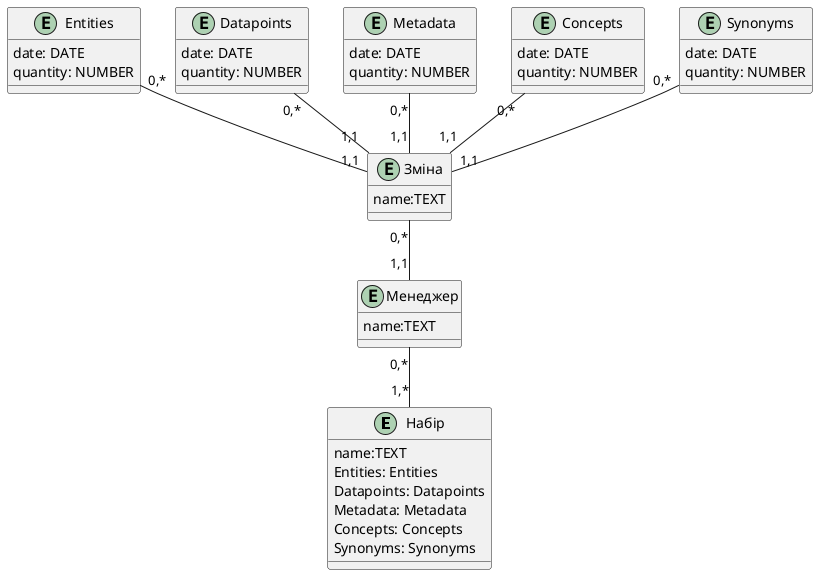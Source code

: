 @startuml

  entity Набір {
    name:TEXT
    Entities: Entities
    Datapoints: Datapoints
    Metadata: Metadata
    Concepts: Concepts
    Synonyms: Synonyms
  }
  
  entity Менеджер {
    name:TEXT
  }
  
  entity Зміна {
    name:TEXT
  }
  
  entity Entities {
    date: DATE
    quantity: NUMBER
  }

  entity Datapoints {
    date: DATE
    quantity: NUMBER
  }
  
    entity Metadata {
    date: DATE
    quantity: NUMBER
  }
  
    entity Concepts {
    date: DATE
    quantity: NUMBER
  }
  
    entity Synonyms {
    date: DATE
    quantity: NUMBER
  }
  
  Зміна "0,*"-- "1,1" Менеджер
  Менеджер "0,*"-- "1,*" Набір
  Entities "0,*"-- "1,1" Зміна
  Datapoints "0,*"-- "1,1" Зміна
  Metadata "0,*"-- "1,1" Зміна
  Concepts "0,*"-- "1,1" Зміна
  Synonyms "0,*"-- "1,1" Зміна
    
@enduml